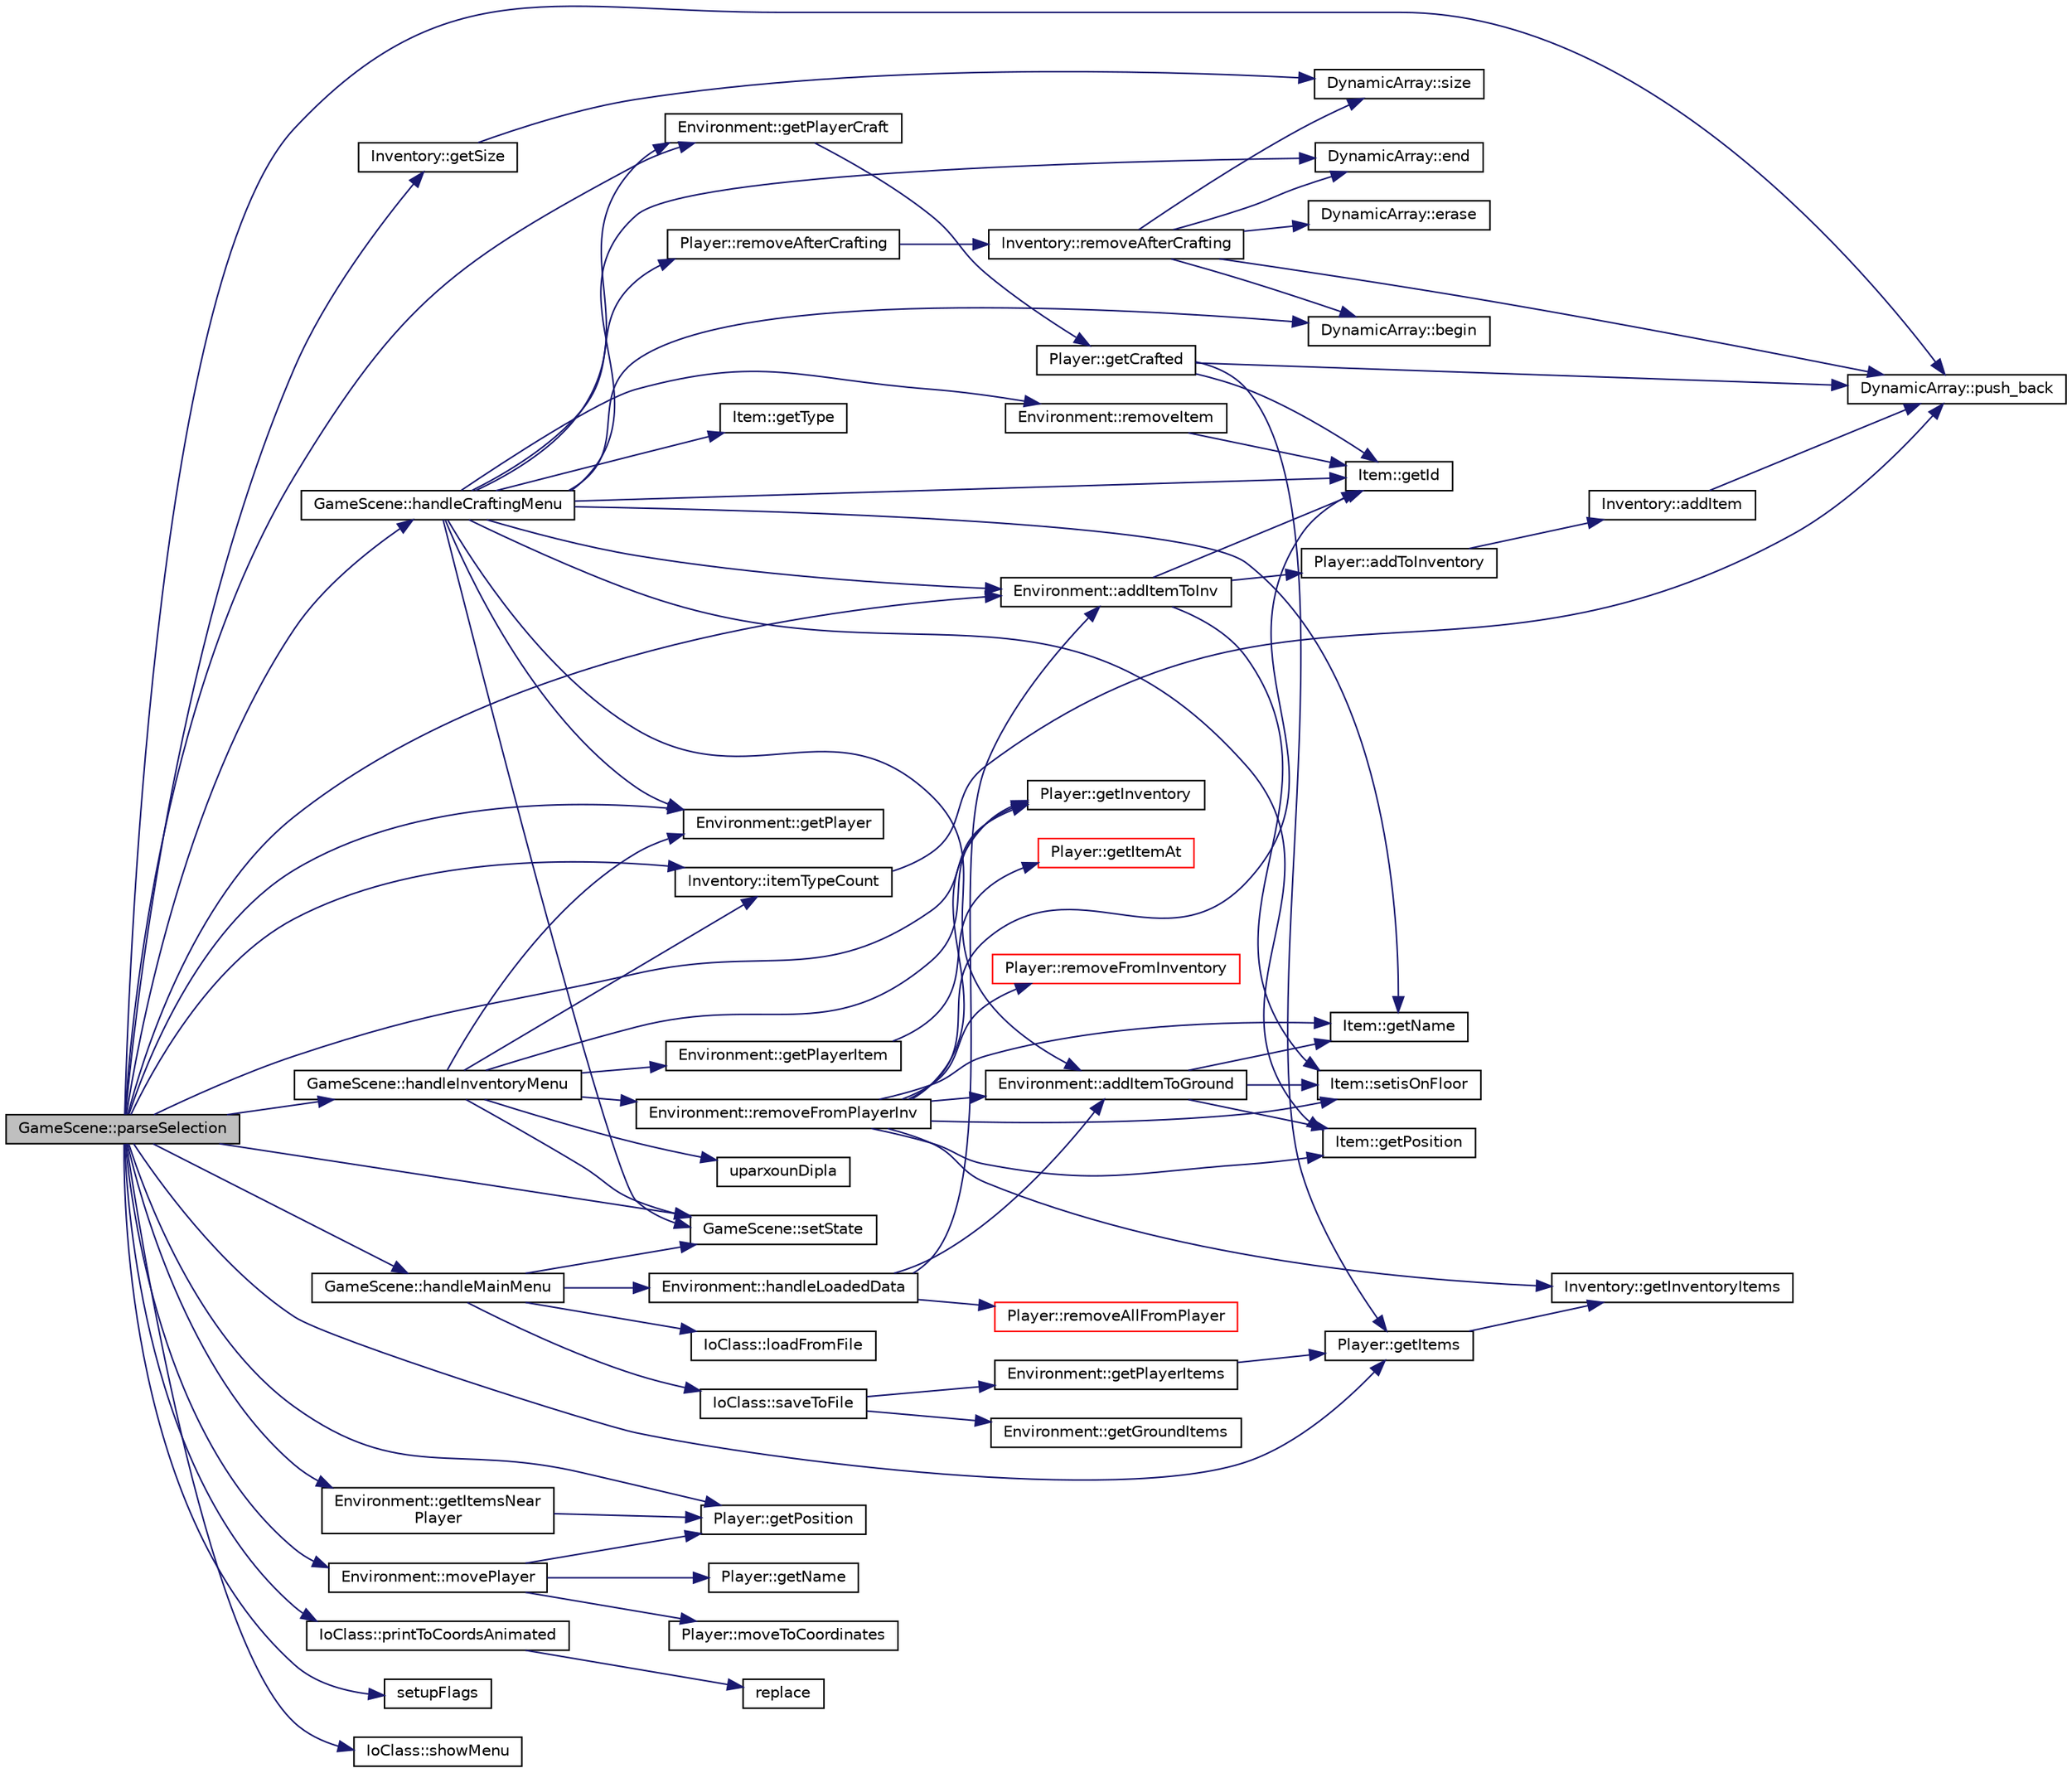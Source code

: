 digraph "GameScene::parseSelection"
{
 // LATEX_PDF_SIZE
  edge [fontname="Helvetica",fontsize="10",labelfontname="Helvetica",labelfontsize="10"];
  node [fontname="Helvetica",fontsize="10",shape=record];
  rankdir="LR";
  Node1 [label="GameScene::parseSelection",height=0.2,width=0.4,color="black", fillcolor="grey75", style="filled", fontcolor="black",tooltip=" "];
  Node1 -> Node2 [color="midnightblue",fontsize="10",style="solid",fontname="Helvetica"];
  Node2 [label="Environment::addItemToInv",height=0.2,width=0.4,color="black", fillcolor="white", style="filled",URL="$class_environment.html#a7144234b4528140d4b0b5ae7f8ff7238",tooltip=" "];
  Node2 -> Node3 [color="midnightblue",fontsize="10",style="solid",fontname="Helvetica"];
  Node3 [label="Player::addToInventory",height=0.2,width=0.4,color="black", fillcolor="white", style="filled",URL="$class_player.html#a5d0016f7fa5e0a9813a4b666efa87e9d",tooltip=" "];
  Node3 -> Node4 [color="midnightblue",fontsize="10",style="solid",fontname="Helvetica"];
  Node4 [label="Inventory::addItem",height=0.2,width=0.4,color="black", fillcolor="white", style="filled",URL="$class_inventory.html#a1fc4b4128f095ed5bbd741dfd1e0206b",tooltip=" "];
  Node4 -> Node5 [color="midnightblue",fontsize="10",style="solid",fontname="Helvetica"];
  Node5 [label="DynamicArray::push_back",height=0.2,width=0.4,color="black", fillcolor="white", style="filled",URL="$class_dynamic_array.html#ac27ad259e9e39b494daa9487cfc02b5e",tooltip="Προσθέτει ένα αντικείμενο στο τέλος του πίνακα"];
  Node2 -> Node6 [color="midnightblue",fontsize="10",style="solid",fontname="Helvetica"];
  Node6 [label="Item::getId",height=0.2,width=0.4,color="black", fillcolor="white", style="filled",URL="$class_item.html#a241f95e3bcdcd65097603eb792aae53e",tooltip=" "];
  Node2 -> Node7 [color="midnightblue",fontsize="10",style="solid",fontname="Helvetica"];
  Node7 [label="Item::setisOnFloor",height=0.2,width=0.4,color="black", fillcolor="white", style="filled",URL="$class_item.html#a4c920999074b712fb08a9f315488bad9",tooltip=" "];
  Node1 -> Node8 [color="midnightblue",fontsize="10",style="solid",fontname="Helvetica"];
  Node8 [label="Player::getInventory",height=0.2,width=0.4,color="black", fillcolor="white", style="filled",URL="$class_player.html#a3b173335c345cf000fb0e3859905ef9d",tooltip=" "];
  Node1 -> Node9 [color="midnightblue",fontsize="10",style="solid",fontname="Helvetica"];
  Node9 [label="Player::getItems",height=0.2,width=0.4,color="black", fillcolor="white", style="filled",URL="$class_player.html#ae207571d3c270f6dac946c52f550c9af",tooltip=" "];
  Node9 -> Node10 [color="midnightblue",fontsize="10",style="solid",fontname="Helvetica"];
  Node10 [label="Inventory::getInventoryItems",height=0.2,width=0.4,color="black", fillcolor="white", style="filled",URL="$class_inventory.html#a0d4e150fd403e9f618b06445ca4425a0",tooltip=" "];
  Node1 -> Node11 [color="midnightblue",fontsize="10",style="solid",fontname="Helvetica"];
  Node11 [label="Environment::getItemsNear\lPlayer",height=0.2,width=0.4,color="black", fillcolor="white", style="filled",URL="$class_environment.html#a0e7e6949dbe9cbfbb37e765a66eaab91",tooltip=" "];
  Node11 -> Node12 [color="midnightblue",fontsize="10",style="solid",fontname="Helvetica"];
  Node12 [label="Player::getPosition",height=0.2,width=0.4,color="black", fillcolor="white", style="filled",URL="$class_player.html#ad3df5733204d1ef02c311d64b9a885f6",tooltip=" "];
  Node1 -> Node13 [color="midnightblue",fontsize="10",style="solid",fontname="Helvetica"];
  Node13 [label="Environment::getPlayer",height=0.2,width=0.4,color="black", fillcolor="white", style="filled",URL="$class_environment.html#aa665421b69a38a3b1cd3b6165892cc54",tooltip=" "];
  Node1 -> Node14 [color="midnightblue",fontsize="10",style="solid",fontname="Helvetica"];
  Node14 [label="Environment::getPlayerCraft",height=0.2,width=0.4,color="black", fillcolor="white", style="filled",URL="$class_environment.html#a6168154d14c05fc42ce3f14c6e0532ff",tooltip=" "];
  Node14 -> Node15 [color="midnightblue",fontsize="10",style="solid",fontname="Helvetica"];
  Node15 [label="Player::getCrafted",height=0.2,width=0.4,color="black", fillcolor="white", style="filled",URL="$class_player.html#a7782e55f9695f4cc64cd7a9d7ceb9ad5",tooltip=" "];
  Node15 -> Node6 [color="midnightblue",fontsize="10",style="solid",fontname="Helvetica"];
  Node15 -> Node9 [color="midnightblue",fontsize="10",style="solid",fontname="Helvetica"];
  Node15 -> Node5 [color="midnightblue",fontsize="10",style="solid",fontname="Helvetica"];
  Node1 -> Node12 [color="midnightblue",fontsize="10",style="solid",fontname="Helvetica"];
  Node1 -> Node16 [color="midnightblue",fontsize="10",style="solid",fontname="Helvetica"];
  Node16 [label="Inventory::getSize",height=0.2,width=0.4,color="black", fillcolor="white", style="filled",URL="$class_inventory.html#a2ecc4dba3dd2e4cc3bee1e497ea32152",tooltip=" "];
  Node16 -> Node17 [color="midnightblue",fontsize="10",style="solid",fontname="Helvetica"];
  Node17 [label="DynamicArray::size",height=0.2,width=0.4,color="black", fillcolor="white", style="filled",URL="$class_dynamic_array.html#a17459ad0855d07a85b92b3e3ba5f2bae",tooltip="Getter μεγέθους(πραγματικού)"];
  Node1 -> Node18 [color="midnightblue",fontsize="10",style="solid",fontname="Helvetica"];
  Node18 [label="GameScene::handleCraftingMenu",height=0.2,width=0.4,color="black", fillcolor="white", style="filled",URL="$class_game_scene.html#a5a705416850fcad2ddb4fb62dd9a9f56",tooltip=" "];
  Node18 -> Node19 [color="midnightblue",fontsize="10",style="solid",fontname="Helvetica"];
  Node19 [label="Environment::addItemToGround",height=0.2,width=0.4,color="black", fillcolor="white", style="filled",URL="$class_environment.html#ae5a8d2dbaba3c8a875b9f1ede40c46a0",tooltip=" "];
  Node19 -> Node20 [color="midnightblue",fontsize="10",style="solid",fontname="Helvetica"];
  Node20 [label="Item::getName",height=0.2,width=0.4,color="black", fillcolor="white", style="filled",URL="$class_item.html#a8d2b9d404f8e692f456af88a1eb1ce44",tooltip=" "];
  Node19 -> Node21 [color="midnightblue",fontsize="10",style="solid",fontname="Helvetica"];
  Node21 [label="Item::getPosition",height=0.2,width=0.4,color="black", fillcolor="white", style="filled",URL="$class_item.html#a211bfeaf91adf4df391f00a2d27187f5",tooltip=" "];
  Node19 -> Node7 [color="midnightblue",fontsize="10",style="solid",fontname="Helvetica"];
  Node18 -> Node2 [color="midnightblue",fontsize="10",style="solid",fontname="Helvetica"];
  Node18 -> Node22 [color="midnightblue",fontsize="10",style="solid",fontname="Helvetica"];
  Node22 [label="DynamicArray::begin",height=0.2,width=0.4,color="black", fillcolor="white", style="filled",URL="$class_dynamic_array.html#a761016488e84552be18b6dca9b10bdc0",tooltip="Επιστρέφει iterator του πρώτου αντικειμένου"];
  Node18 -> Node23 [color="midnightblue",fontsize="10",style="solid",fontname="Helvetica"];
  Node23 [label="DynamicArray::end",height=0.2,width=0.4,color="black", fillcolor="white", style="filled",URL="$class_dynamic_array.html#ab9c7e22b95deeefb2a0da8aff9f92138",tooltip="Επιστρέφει iterator του τελευταίου αντικειμένου"];
  Node18 -> Node6 [color="midnightblue",fontsize="10",style="solid",fontname="Helvetica"];
  Node18 -> Node20 [color="midnightblue",fontsize="10",style="solid",fontname="Helvetica"];
  Node18 -> Node13 [color="midnightblue",fontsize="10",style="solid",fontname="Helvetica"];
  Node18 -> Node14 [color="midnightblue",fontsize="10",style="solid",fontname="Helvetica"];
  Node18 -> Node21 [color="midnightblue",fontsize="10",style="solid",fontname="Helvetica"];
  Node18 -> Node24 [color="midnightblue",fontsize="10",style="solid",fontname="Helvetica"];
  Node24 [label="Item::getType",height=0.2,width=0.4,color="black", fillcolor="white", style="filled",URL="$class_item.html#aa3d4226ca25ed54355846d1dcabd1428",tooltip=" "];
  Node18 -> Node25 [color="midnightblue",fontsize="10",style="solid",fontname="Helvetica"];
  Node25 [label="Player::removeAfterCrafting",height=0.2,width=0.4,color="black", fillcolor="white", style="filled",URL="$class_player.html#a84630cc68f9e49f4091ea50091177ee2",tooltip=" "];
  Node25 -> Node26 [color="midnightblue",fontsize="10",style="solid",fontname="Helvetica"];
  Node26 [label="Inventory::removeAfterCrafting",height=0.2,width=0.4,color="black", fillcolor="white", style="filled",URL="$class_inventory.html#aa6ce5529708fd37337b6c79609bdf5ab",tooltip=" "];
  Node26 -> Node22 [color="midnightblue",fontsize="10",style="solid",fontname="Helvetica"];
  Node26 -> Node23 [color="midnightblue",fontsize="10",style="solid",fontname="Helvetica"];
  Node26 -> Node27 [color="midnightblue",fontsize="10",style="solid",fontname="Helvetica"];
  Node27 [label="DynamicArray::erase",height=0.2,width=0.4,color="black", fillcolor="white", style="filled",URL="$class_dynamic_array.html#aca42cb2f05ad3c088dfb20f5a6a11b41",tooltip="Διαγράφω ένα συγκεκριμένο αντικείμενο χρησιμοποιόντας iterator(T*)"];
  Node26 -> Node5 [color="midnightblue",fontsize="10",style="solid",fontname="Helvetica"];
  Node26 -> Node17 [color="midnightblue",fontsize="10",style="solid",fontname="Helvetica"];
  Node18 -> Node28 [color="midnightblue",fontsize="10",style="solid",fontname="Helvetica"];
  Node28 [label="Environment::removeItem",height=0.2,width=0.4,color="black", fillcolor="white", style="filled",URL="$class_environment.html#aeed169b562e4a175f18d2e13b33b3d47",tooltip=" "];
  Node28 -> Node6 [color="midnightblue",fontsize="10",style="solid",fontname="Helvetica"];
  Node18 -> Node29 [color="midnightblue",fontsize="10",style="solid",fontname="Helvetica"];
  Node29 [label="GameScene::setState",height=0.2,width=0.4,color="black", fillcolor="white", style="filled",URL="$class_game_scene.html#accf6edf8e12715c37c238f5620620be0",tooltip=" "];
  Node1 -> Node30 [color="midnightblue",fontsize="10",style="solid",fontname="Helvetica"];
  Node30 [label="GameScene::handleInventoryMenu",height=0.2,width=0.4,color="black", fillcolor="white", style="filled",URL="$class_game_scene.html#a5d79ef87eefddd4437a24409feedf400",tooltip=" "];
  Node30 -> Node8 [color="midnightblue",fontsize="10",style="solid",fontname="Helvetica"];
  Node30 -> Node13 [color="midnightblue",fontsize="10",style="solid",fontname="Helvetica"];
  Node30 -> Node31 [color="midnightblue",fontsize="10",style="solid",fontname="Helvetica"];
  Node31 [label="Environment::getPlayerItem",height=0.2,width=0.4,color="black", fillcolor="white", style="filled",URL="$class_environment.html#ab889252af300443c998c3efb5c3b6dfe",tooltip=" "];
  Node31 -> Node32 [color="midnightblue",fontsize="10",style="solid",fontname="Helvetica"];
  Node32 [label="Player::getItemAt",height=0.2,width=0.4,color="red", fillcolor="white", style="filled",URL="$class_player.html#ac0c5a8a0d46f3d07349d391db3b5a376",tooltip=" "];
  Node30 -> Node34 [color="midnightblue",fontsize="10",style="solid",fontname="Helvetica"];
  Node34 [label="Inventory::itemTypeCount",height=0.2,width=0.4,color="black", fillcolor="white", style="filled",URL="$class_inventory.html#a6b9cacc0a87942b104a89723437898a1",tooltip=" "];
  Node34 -> Node5 [color="midnightblue",fontsize="10",style="solid",fontname="Helvetica"];
  Node30 -> Node35 [color="midnightblue",fontsize="10",style="solid",fontname="Helvetica"];
  Node35 [label="Environment::removeFromPlayerInv",height=0.2,width=0.4,color="black", fillcolor="white", style="filled",URL="$class_environment.html#a4bddebddcfafc4402b6c641d2ede5b56",tooltip=" "];
  Node35 -> Node19 [color="midnightblue",fontsize="10",style="solid",fontname="Helvetica"];
  Node35 -> Node6 [color="midnightblue",fontsize="10",style="solid",fontname="Helvetica"];
  Node35 -> Node8 [color="midnightblue",fontsize="10",style="solid",fontname="Helvetica"];
  Node35 -> Node10 [color="midnightblue",fontsize="10",style="solid",fontname="Helvetica"];
  Node35 -> Node20 [color="midnightblue",fontsize="10",style="solid",fontname="Helvetica"];
  Node35 -> Node21 [color="midnightblue",fontsize="10",style="solid",fontname="Helvetica"];
  Node35 -> Node36 [color="midnightblue",fontsize="10",style="solid",fontname="Helvetica"];
  Node36 [label="Player::removeFromInventory",height=0.2,width=0.4,color="red", fillcolor="white", style="filled",URL="$class_player.html#a679159353f050d299474d92cc3b68284",tooltip=" "];
  Node35 -> Node7 [color="midnightblue",fontsize="10",style="solid",fontname="Helvetica"];
  Node30 -> Node29 [color="midnightblue",fontsize="10",style="solid",fontname="Helvetica"];
  Node30 -> Node38 [color="midnightblue",fontsize="10",style="solid",fontname="Helvetica"];
  Node38 [label="uparxounDipla",height=0.2,width=0.4,color="black", fillcolor="white", style="filled",URL="$_game_scene_8cpp.html#af03d6d3dfc4f5af6758586cfebf9af2c",tooltip=" "];
  Node1 -> Node39 [color="midnightblue",fontsize="10",style="solid",fontname="Helvetica"];
  Node39 [label="GameScene::handleMainMenu",height=0.2,width=0.4,color="black", fillcolor="white", style="filled",URL="$class_game_scene.html#a7304e7385032c9ed63b3727bea9a11f2",tooltip=" "];
  Node39 -> Node40 [color="midnightblue",fontsize="10",style="solid",fontname="Helvetica"];
  Node40 [label="Environment::handleLoadedData",height=0.2,width=0.4,color="black", fillcolor="white", style="filled",URL="$class_environment.html#a4ed53e4da49a37c0892bcab4635d19fa",tooltip=" "];
  Node40 -> Node19 [color="midnightblue",fontsize="10",style="solid",fontname="Helvetica"];
  Node40 -> Node2 [color="midnightblue",fontsize="10",style="solid",fontname="Helvetica"];
  Node40 -> Node41 [color="midnightblue",fontsize="10",style="solid",fontname="Helvetica"];
  Node41 [label="Player::removeAllFromPlayer",height=0.2,width=0.4,color="red", fillcolor="white", style="filled",URL="$class_player.html#af7407348f79970a439be154ce82a7ab0",tooltip=" "];
  Node39 -> Node44 [color="midnightblue",fontsize="10",style="solid",fontname="Helvetica"];
  Node44 [label="IoClass::loadFromFile",height=0.2,width=0.4,color="black", fillcolor="white", style="filled",URL="$class_io_class.html#a18ee40f4d6fd048057a4e7609b7a3f7e",tooltip=" "];
  Node39 -> Node45 [color="midnightblue",fontsize="10",style="solid",fontname="Helvetica"];
  Node45 [label="IoClass::saveToFile",height=0.2,width=0.4,color="black", fillcolor="white", style="filled",URL="$class_io_class.html#a2b09050af641448406ceb2eb762825e7",tooltip=" "];
  Node45 -> Node46 [color="midnightblue",fontsize="10",style="solid",fontname="Helvetica"];
  Node46 [label="Environment::getGroundItems",height=0.2,width=0.4,color="black", fillcolor="white", style="filled",URL="$class_environment.html#adc4ab047d880eb2257e66b3f99c315d7",tooltip=" "];
  Node45 -> Node47 [color="midnightblue",fontsize="10",style="solid",fontname="Helvetica"];
  Node47 [label="Environment::getPlayerItems",height=0.2,width=0.4,color="black", fillcolor="white", style="filled",URL="$class_environment.html#accd1588494919199bed9da5f2321f22d",tooltip=" "];
  Node47 -> Node9 [color="midnightblue",fontsize="10",style="solid",fontname="Helvetica"];
  Node39 -> Node29 [color="midnightblue",fontsize="10",style="solid",fontname="Helvetica"];
  Node1 -> Node34 [color="midnightblue",fontsize="10",style="solid",fontname="Helvetica"];
  Node1 -> Node48 [color="midnightblue",fontsize="10",style="solid",fontname="Helvetica"];
  Node48 [label="Environment::movePlayer",height=0.2,width=0.4,color="black", fillcolor="white", style="filled",URL="$class_environment.html#a0745879e14db9668b68b7d7e96f30596",tooltip=" "];
  Node48 -> Node49 [color="midnightblue",fontsize="10",style="solid",fontname="Helvetica"];
  Node49 [label="Player::getName",height=0.2,width=0.4,color="black", fillcolor="white", style="filled",URL="$class_player.html#af9a6045fa96f736664c4eab4caa5e8e5",tooltip=" "];
  Node48 -> Node12 [color="midnightblue",fontsize="10",style="solid",fontname="Helvetica"];
  Node48 -> Node50 [color="midnightblue",fontsize="10",style="solid",fontname="Helvetica"];
  Node50 [label="Player::moveToCoordinates",height=0.2,width=0.4,color="black", fillcolor="white", style="filled",URL="$class_player.html#a5b9dc680dbccb85f547ca661f4186684",tooltip=" "];
  Node1 -> Node51 [color="midnightblue",fontsize="10",style="solid",fontname="Helvetica"];
  Node51 [label="IoClass::printToCoordsAnimated",height=0.2,width=0.4,color="black", fillcolor="white", style="filled",URL="$class_io_class.html#a069576134fab6e543348937e75d46351",tooltip=" "];
  Node51 -> Node52 [color="midnightblue",fontsize="10",style="solid",fontname="Helvetica"];
  Node52 [label="replace",height=0.2,width=0.4,color="black", fillcolor="white", style="filled",URL="$_io_class_8cpp.html#a0159b96c217d65d379016f6aa2c4dd57",tooltip=" "];
  Node1 -> Node5 [color="midnightblue",fontsize="10",style="solid",fontname="Helvetica"];
  Node1 -> Node29 [color="midnightblue",fontsize="10",style="solid",fontname="Helvetica"];
  Node1 -> Node53 [color="midnightblue",fontsize="10",style="solid",fontname="Helvetica"];
  Node53 [label="setupFlags",height=0.2,width=0.4,color="black", fillcolor="white", style="filled",URL="$_game_scene_8cpp.html#a74b66054560607895d2ca8a980459b7e",tooltip=" "];
  Node1 -> Node54 [color="midnightblue",fontsize="10",style="solid",fontname="Helvetica"];
  Node54 [label="IoClass::showMenu",height=0.2,width=0.4,color="black", fillcolor="white", style="filled",URL="$class_io_class.html#a84c2d259964eb42dbba00a60ddcb67ad",tooltip=" "];
}
